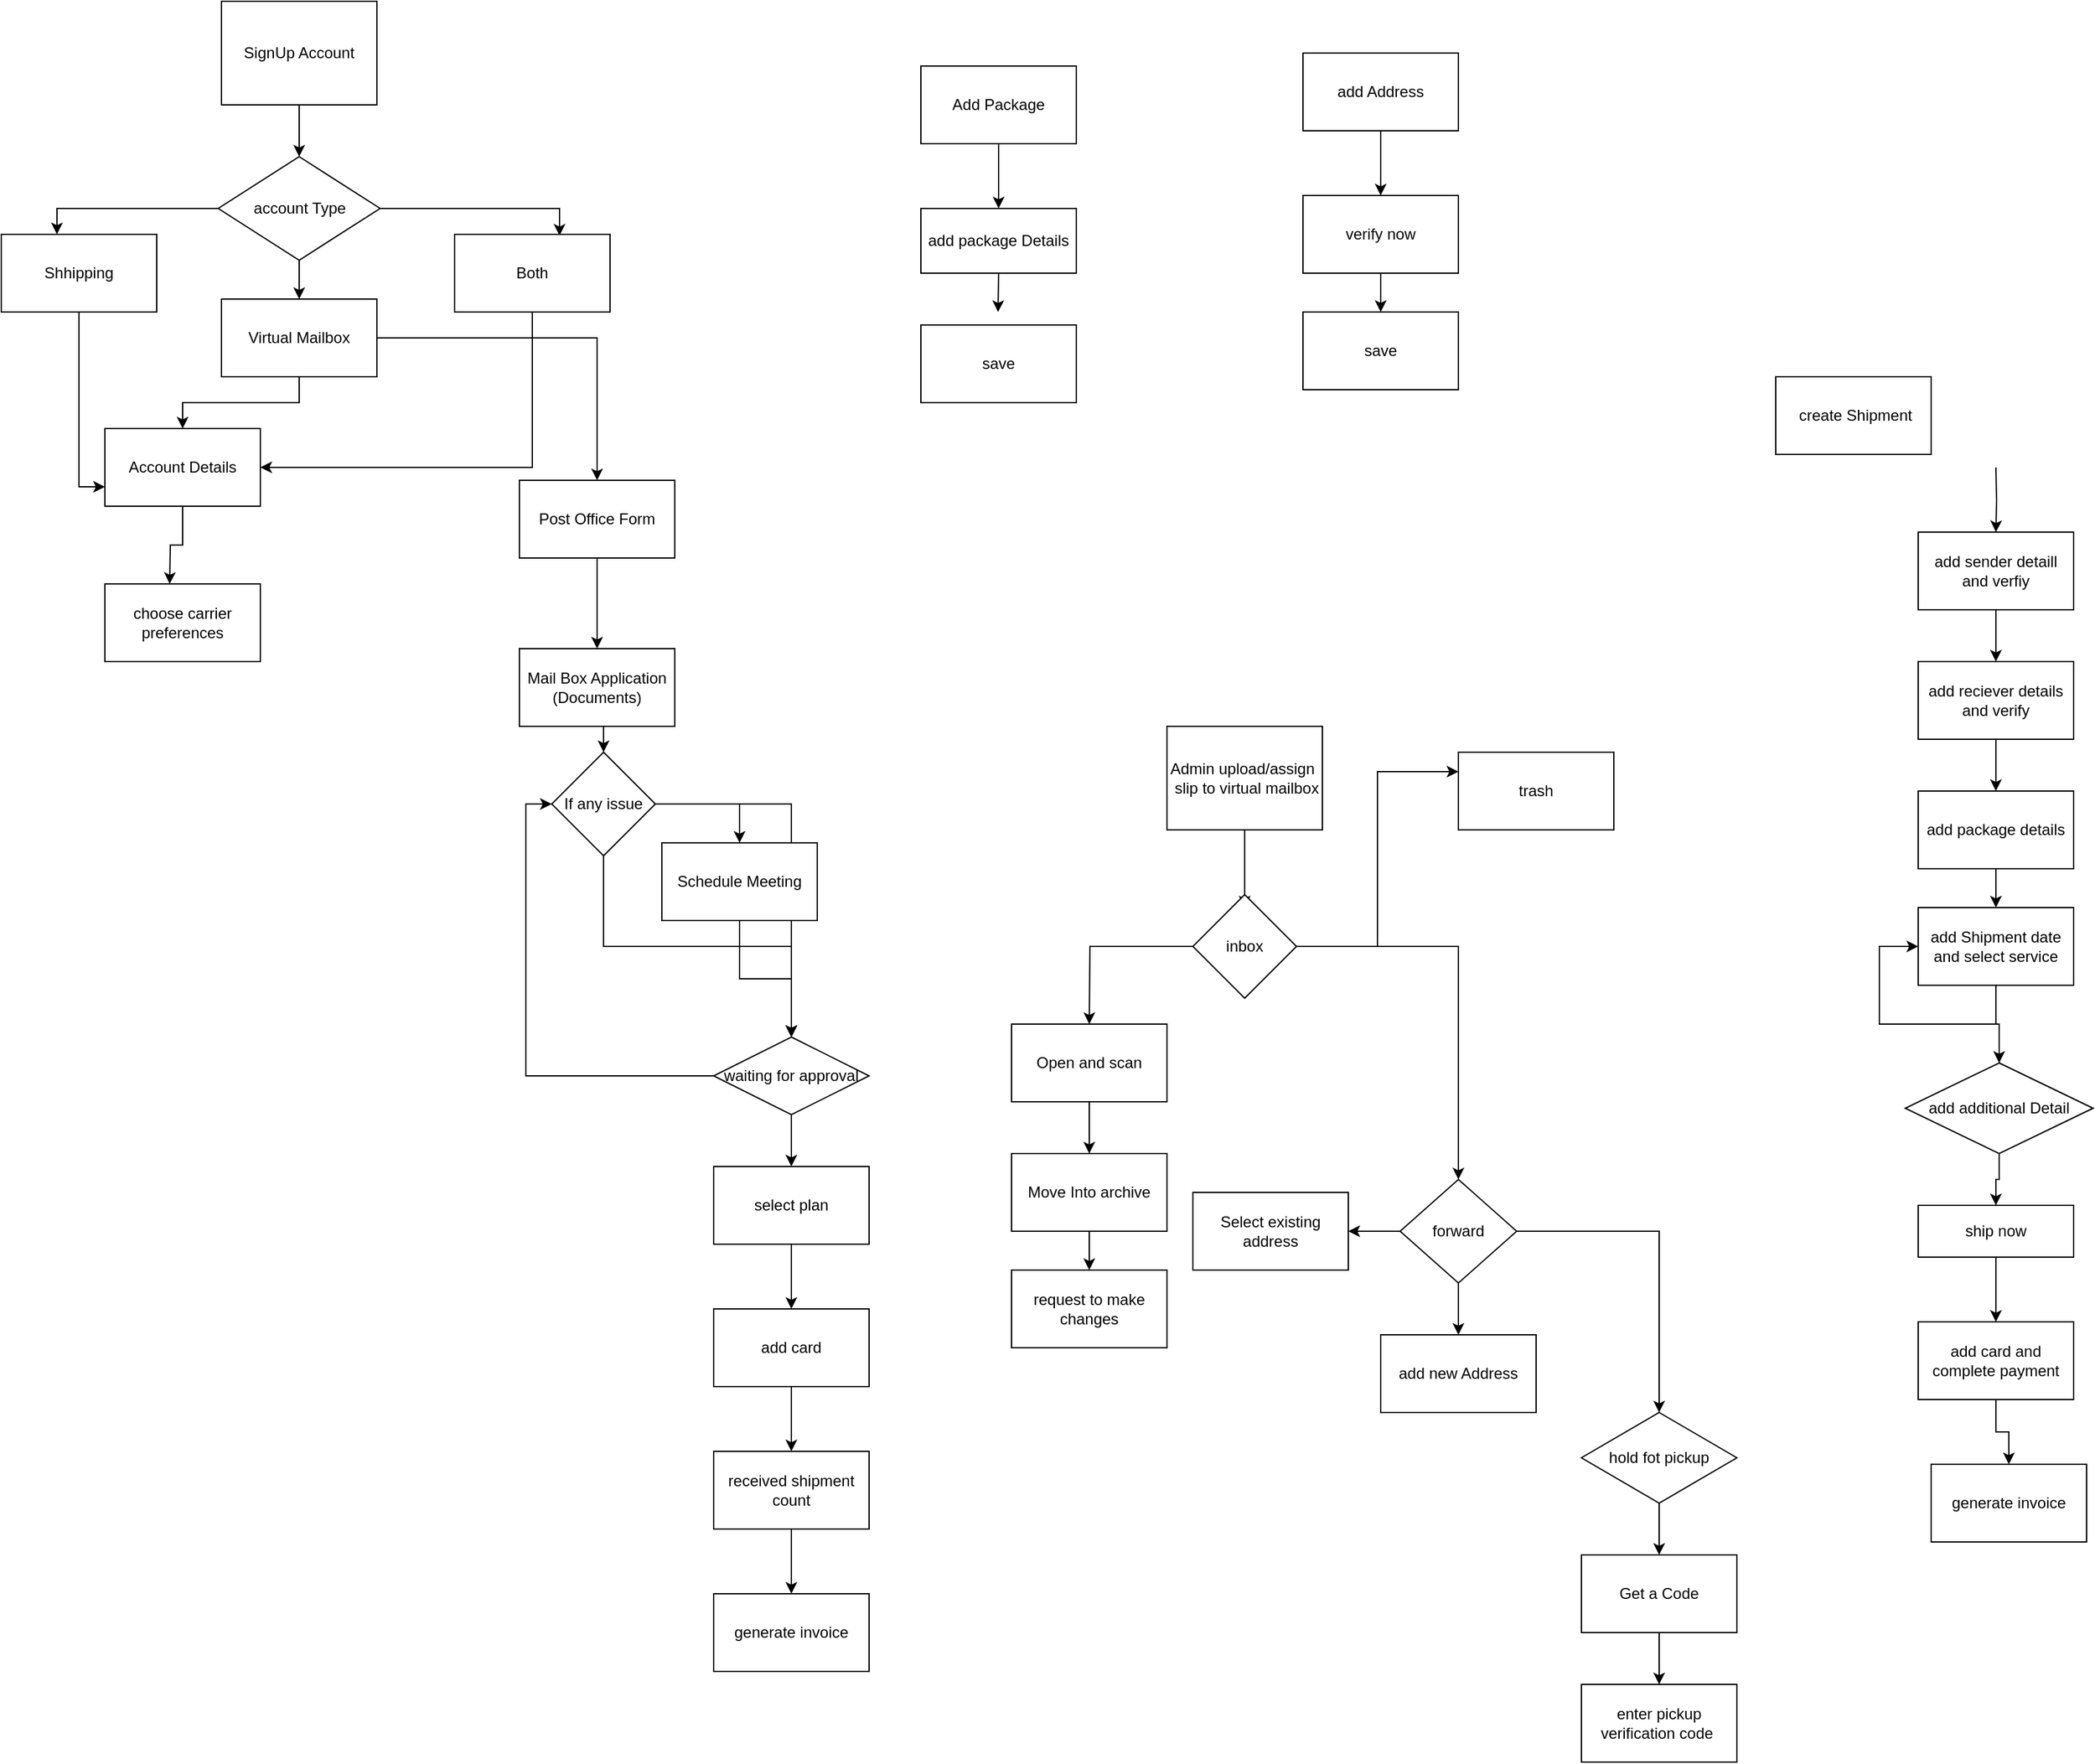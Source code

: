 <mxfile version="20.7.4" type="github">
  <diagram id="sW-k5IwQaTGZ5rN8S6sj" name="Page-1">
    <mxGraphModel dx="1434" dy="800" grid="1" gridSize="10" guides="1" tooltips="1" connect="1" arrows="1" fold="1" page="1" pageScale="1" pageWidth="1169" pageHeight="1654" math="0" shadow="0">
      <root>
        <mxCell id="0" />
        <mxCell id="1" parent="0" />
        <mxCell id="n_x6KbK1YoN0Yti5vFHE-8" style="edgeStyle=orthogonalEdgeStyle;rounded=0;orthogonalLoop=1;jettySize=auto;html=1;exitX=0.5;exitY=1;exitDx=0;exitDy=0;entryX=0.5;entryY=0;entryDx=0;entryDy=0;" parent="1" source="n_x6KbK1YoN0Yti5vFHE-1" target="n_x6KbK1YoN0Yti5vFHE-2" edge="1">
          <mxGeometry relative="1" as="geometry" />
        </mxCell>
        <mxCell id="n_x6KbK1YoN0Yti5vFHE-1" value="SignUp Account" style="rounded=0;whiteSpace=wrap;html=1;" parent="1" vertex="1">
          <mxGeometry x="290" y="10" width="120" height="80" as="geometry" />
        </mxCell>
        <mxCell id="n_x6KbK1YoN0Yti5vFHE-12" style="edgeStyle=orthogonalEdgeStyle;rounded=0;orthogonalLoop=1;jettySize=auto;html=1;exitX=0;exitY=0.5;exitDx=0;exitDy=0;entryX=0.358;entryY=0;entryDx=0;entryDy=0;entryPerimeter=0;" parent="1" source="n_x6KbK1YoN0Yti5vFHE-2" target="n_x6KbK1YoN0Yti5vFHE-9" edge="1">
          <mxGeometry relative="1" as="geometry">
            <mxPoint x="120" y="200" as="targetPoint" />
          </mxGeometry>
        </mxCell>
        <mxCell id="n_x6KbK1YoN0Yti5vFHE-14" style="edgeStyle=orthogonalEdgeStyle;rounded=0;orthogonalLoop=1;jettySize=auto;html=1;exitX=0.5;exitY=1;exitDx=0;exitDy=0;entryX=0.5;entryY=0;entryDx=0;entryDy=0;" parent="1" source="n_x6KbK1YoN0Yti5vFHE-2" target="n_x6KbK1YoN0Yti5vFHE-10" edge="1">
          <mxGeometry relative="1" as="geometry" />
        </mxCell>
        <mxCell id="n_x6KbK1YoN0Yti5vFHE-15" style="edgeStyle=orthogonalEdgeStyle;rounded=0;orthogonalLoop=1;jettySize=auto;html=1;exitX=1;exitY=0.5;exitDx=0;exitDy=0;entryX=0.675;entryY=0.017;entryDx=0;entryDy=0;entryPerimeter=0;" parent="1" source="n_x6KbK1YoN0Yti5vFHE-2" target="n_x6KbK1YoN0Yti5vFHE-11" edge="1">
          <mxGeometry relative="1" as="geometry" />
        </mxCell>
        <mxCell id="n_x6KbK1YoN0Yti5vFHE-2" value="account Type&lt;br&gt;" style="rhombus;whiteSpace=wrap;html=1;" parent="1" vertex="1">
          <mxGeometry x="287.5" y="130" width="125" height="80" as="geometry" />
        </mxCell>
        <mxCell id="n_x6KbK1YoN0Yti5vFHE-18" style="edgeStyle=orthogonalEdgeStyle;rounded=0;orthogonalLoop=1;jettySize=auto;html=1;entryX=0;entryY=0.75;entryDx=0;entryDy=0;" parent="1" source="n_x6KbK1YoN0Yti5vFHE-9" target="n_x6KbK1YoN0Yti5vFHE-17" edge="1">
          <mxGeometry relative="1" as="geometry" />
        </mxCell>
        <mxCell id="n_x6KbK1YoN0Yti5vFHE-9" value="Shhipping" style="rounded=0;whiteSpace=wrap;html=1;" parent="1" vertex="1">
          <mxGeometry x="120" y="190" width="120" height="60" as="geometry" />
        </mxCell>
        <mxCell id="n_x6KbK1YoN0Yti5vFHE-19" style="edgeStyle=orthogonalEdgeStyle;rounded=0;orthogonalLoop=1;jettySize=auto;html=1;exitX=0.5;exitY=1;exitDx=0;exitDy=0;entryX=0.5;entryY=0;entryDx=0;entryDy=0;" parent="1" source="n_x6KbK1YoN0Yti5vFHE-10" target="n_x6KbK1YoN0Yti5vFHE-17" edge="1">
          <mxGeometry relative="1" as="geometry" />
        </mxCell>
        <mxCell id="cfl4rptSdVp8EchHqUEe-3" style="edgeStyle=orthogonalEdgeStyle;rounded=0;orthogonalLoop=1;jettySize=auto;html=1;" parent="1" source="n_x6KbK1YoN0Yti5vFHE-10" target="cfl4rptSdVp8EchHqUEe-1" edge="1">
          <mxGeometry relative="1" as="geometry" />
        </mxCell>
        <mxCell id="n_x6KbK1YoN0Yti5vFHE-10" value="Virtual Mailbox" style="rounded=0;whiteSpace=wrap;html=1;" parent="1" vertex="1">
          <mxGeometry x="290" y="240" width="120" height="60" as="geometry" />
        </mxCell>
        <mxCell id="n_x6KbK1YoN0Yti5vFHE-20" style="edgeStyle=orthogonalEdgeStyle;rounded=0;orthogonalLoop=1;jettySize=auto;html=1;exitX=0.5;exitY=1;exitDx=0;exitDy=0;entryX=1;entryY=0.5;entryDx=0;entryDy=0;" parent="1" source="n_x6KbK1YoN0Yti5vFHE-11" target="n_x6KbK1YoN0Yti5vFHE-17" edge="1">
          <mxGeometry relative="1" as="geometry" />
        </mxCell>
        <mxCell id="n_x6KbK1YoN0Yti5vFHE-11" value="Both" style="rounded=0;whiteSpace=wrap;html=1;" parent="1" vertex="1">
          <mxGeometry x="470" y="190" width="120" height="60" as="geometry" />
        </mxCell>
        <mxCell id="I_9H3etlu-zK3Efqb3r3-34" style="edgeStyle=orthogonalEdgeStyle;rounded=0;orthogonalLoop=1;jettySize=auto;html=1;exitX=0.5;exitY=1;exitDx=0;exitDy=0;" parent="1" source="n_x6KbK1YoN0Yti5vFHE-17" edge="1">
          <mxGeometry relative="1" as="geometry">
            <mxPoint x="250" y="460" as="targetPoint" />
          </mxGeometry>
        </mxCell>
        <mxCell id="n_x6KbK1YoN0Yti5vFHE-17" value="Account Details" style="rounded=0;whiteSpace=wrap;html=1;" parent="1" vertex="1">
          <mxGeometry x="200" y="340" width="120" height="60" as="geometry" />
        </mxCell>
        <mxCell id="cfl4rptSdVp8EchHqUEe-7" style="edgeStyle=orthogonalEdgeStyle;rounded=0;orthogonalLoop=1;jettySize=auto;html=1;exitX=0.5;exitY=1;exitDx=0;exitDy=0;entryX=0.5;entryY=0;entryDx=0;entryDy=0;" parent="1" source="cfl4rptSdVp8EchHqUEe-1" target="cfl4rptSdVp8EchHqUEe-6" edge="1">
          <mxGeometry relative="1" as="geometry" />
        </mxCell>
        <mxCell id="cfl4rptSdVp8EchHqUEe-1" value="Post Office Form" style="rounded=0;whiteSpace=wrap;html=1;" parent="1" vertex="1">
          <mxGeometry x="520" y="380" width="120" height="60" as="geometry" />
        </mxCell>
        <mxCell id="cfl4rptSdVp8EchHqUEe-9" style="edgeStyle=orthogonalEdgeStyle;rounded=0;orthogonalLoop=1;jettySize=auto;html=1;exitX=0.5;exitY=1;exitDx=0;exitDy=0;entryX=0.5;entryY=0;entryDx=0;entryDy=0;" parent="1" source="cfl4rptSdVp8EchHqUEe-6" target="cfl4rptSdVp8EchHqUEe-8" edge="1">
          <mxGeometry relative="1" as="geometry" />
        </mxCell>
        <mxCell id="cfl4rptSdVp8EchHqUEe-6" value="Mail Box Application&lt;br&gt;(Documents)" style="rounded=0;whiteSpace=wrap;html=1;" parent="1" vertex="1">
          <mxGeometry x="520" y="510" width="120" height="60" as="geometry" />
        </mxCell>
        <mxCell id="cfl4rptSdVp8EchHqUEe-11" style="edgeStyle=orthogonalEdgeStyle;rounded=0;orthogonalLoop=1;jettySize=auto;html=1;entryX=0.5;entryY=0;entryDx=0;entryDy=0;" parent="1" source="cfl4rptSdVp8EchHqUEe-8" target="cfl4rptSdVp8EchHqUEe-10" edge="1">
          <mxGeometry relative="1" as="geometry" />
        </mxCell>
        <mxCell id="cfl4rptSdVp8EchHqUEe-13" style="edgeStyle=orthogonalEdgeStyle;rounded=0;orthogonalLoop=1;jettySize=auto;html=1;entryX=0.5;entryY=0;entryDx=0;entryDy=0;" parent="1" source="cfl4rptSdVp8EchHqUEe-8" target="cfl4rptSdVp8EchHqUEe-17" edge="1">
          <mxGeometry relative="1" as="geometry">
            <mxPoint x="560" y="750" as="targetPoint" />
          </mxGeometry>
        </mxCell>
        <mxCell id="cfl4rptSdVp8EchHqUEe-21" style="edgeStyle=orthogonalEdgeStyle;rounded=0;orthogonalLoop=1;jettySize=auto;html=1;exitX=0.5;exitY=1;exitDx=0;exitDy=0;entryX=0.5;entryY=0;entryDx=0;entryDy=0;" parent="1" source="cfl4rptSdVp8EchHqUEe-8" target="cfl4rptSdVp8EchHqUEe-17" edge="1">
          <mxGeometry relative="1" as="geometry" />
        </mxCell>
        <mxCell id="cfl4rptSdVp8EchHqUEe-8" value="If any issue" style="rhombus;whiteSpace=wrap;html=1;" parent="1" vertex="1">
          <mxGeometry x="545" y="590" width="80" height="80" as="geometry" />
        </mxCell>
        <mxCell id="cfl4rptSdVp8EchHqUEe-18" style="edgeStyle=orthogonalEdgeStyle;rounded=0;orthogonalLoop=1;jettySize=auto;html=1;exitX=0.5;exitY=1;exitDx=0;exitDy=0;" parent="1" source="cfl4rptSdVp8EchHqUEe-10" target="cfl4rptSdVp8EchHqUEe-17" edge="1">
          <mxGeometry relative="1" as="geometry" />
        </mxCell>
        <mxCell id="cfl4rptSdVp8EchHqUEe-10" value="Schedule Meeting" style="rounded=0;whiteSpace=wrap;html=1;" parent="1" vertex="1">
          <mxGeometry x="630" y="660" width="120" height="60" as="geometry" />
        </mxCell>
        <mxCell id="cfl4rptSdVp8EchHqUEe-20" style="edgeStyle=orthogonalEdgeStyle;rounded=0;orthogonalLoop=1;jettySize=auto;html=1;entryX=0;entryY=0.5;entryDx=0;entryDy=0;" parent="1" source="cfl4rptSdVp8EchHqUEe-17" target="cfl4rptSdVp8EchHqUEe-8" edge="1">
          <mxGeometry relative="1" as="geometry" />
        </mxCell>
        <mxCell id="cfl4rptSdVp8EchHqUEe-23" style="edgeStyle=orthogonalEdgeStyle;rounded=0;orthogonalLoop=1;jettySize=auto;html=1;entryX=0.5;entryY=0;entryDx=0;entryDy=0;" parent="1" source="cfl4rptSdVp8EchHqUEe-17" target="cfl4rptSdVp8EchHqUEe-22" edge="1">
          <mxGeometry relative="1" as="geometry" />
        </mxCell>
        <mxCell id="cfl4rptSdVp8EchHqUEe-17" value="waiting for approval" style="rhombus;whiteSpace=wrap;html=1;" parent="1" vertex="1">
          <mxGeometry x="670" y="810" width="120" height="60" as="geometry" />
        </mxCell>
        <mxCell id="cfl4rptSdVp8EchHqUEe-25" style="edgeStyle=orthogonalEdgeStyle;rounded=0;orthogonalLoop=1;jettySize=auto;html=1;exitX=0.5;exitY=1;exitDx=0;exitDy=0;entryX=0.5;entryY=0;entryDx=0;entryDy=0;" parent="1" source="cfl4rptSdVp8EchHqUEe-22" target="cfl4rptSdVp8EchHqUEe-24" edge="1">
          <mxGeometry relative="1" as="geometry" />
        </mxCell>
        <mxCell id="cfl4rptSdVp8EchHqUEe-22" value="select plan" style="rounded=0;whiteSpace=wrap;html=1;" parent="1" vertex="1">
          <mxGeometry x="670" y="910" width="120" height="60" as="geometry" />
        </mxCell>
        <mxCell id="cfl4rptSdVp8EchHqUEe-27" style="edgeStyle=orthogonalEdgeStyle;rounded=0;orthogonalLoop=1;jettySize=auto;html=1;exitX=0.5;exitY=1;exitDx=0;exitDy=0;" parent="1" source="cfl4rptSdVp8EchHqUEe-24" target="cfl4rptSdVp8EchHqUEe-26" edge="1">
          <mxGeometry relative="1" as="geometry" />
        </mxCell>
        <mxCell id="cfl4rptSdVp8EchHqUEe-24" value="add card" style="rounded=0;whiteSpace=wrap;html=1;" parent="1" vertex="1">
          <mxGeometry x="670" y="1020" width="120" height="60" as="geometry" />
        </mxCell>
        <mxCell id="I_9H3etlu-zK3Efqb3r3-5" style="edgeStyle=orthogonalEdgeStyle;rounded=0;orthogonalLoop=1;jettySize=auto;html=1;exitX=0.5;exitY=1;exitDx=0;exitDy=0;entryX=0.5;entryY=0;entryDx=0;entryDy=0;" parent="1" source="cfl4rptSdVp8EchHqUEe-26" target="I_9H3etlu-zK3Efqb3r3-4" edge="1">
          <mxGeometry relative="1" as="geometry" />
        </mxCell>
        <mxCell id="cfl4rptSdVp8EchHqUEe-26" value="received shipment count" style="rounded=0;whiteSpace=wrap;html=1;" parent="1" vertex="1">
          <mxGeometry x="670" y="1130" width="120" height="60" as="geometry" />
        </mxCell>
        <mxCell id="cfl4rptSdVp8EchHqUEe-30" style="edgeStyle=orthogonalEdgeStyle;rounded=0;orthogonalLoop=1;jettySize=auto;html=1;exitX=0.5;exitY=1;exitDx=0;exitDy=0;entryX=0.5;entryY=0;entryDx=0;entryDy=0;" parent="1" target="cfl4rptSdVp8EchHqUEe-29" edge="1">
          <mxGeometry relative="1" as="geometry">
            <mxPoint x="1660" y="370" as="sourcePoint" />
          </mxGeometry>
        </mxCell>
        <mxCell id="cfl4rptSdVp8EchHqUEe-28" value="&amp;nbsp;create Shipment&lt;br&gt;" style="rounded=0;whiteSpace=wrap;html=1;" parent="1" vertex="1">
          <mxGeometry x="1490" y="300" width="120" height="60" as="geometry" />
        </mxCell>
        <mxCell id="cfl4rptSdVp8EchHqUEe-32" style="edgeStyle=orthogonalEdgeStyle;rounded=0;orthogonalLoop=1;jettySize=auto;html=1;exitX=0.5;exitY=1;exitDx=0;exitDy=0;" parent="1" source="cfl4rptSdVp8EchHqUEe-29" target="cfl4rptSdVp8EchHqUEe-31" edge="1">
          <mxGeometry relative="1" as="geometry" />
        </mxCell>
        <mxCell id="cfl4rptSdVp8EchHqUEe-29" value="add sender detaill and verfiy" style="rounded=0;whiteSpace=wrap;html=1;" parent="1" vertex="1">
          <mxGeometry x="1600" y="420" width="120" height="60" as="geometry" />
        </mxCell>
        <mxCell id="cfl4rptSdVp8EchHqUEe-35" style="edgeStyle=orthogonalEdgeStyle;rounded=0;orthogonalLoop=1;jettySize=auto;html=1;exitX=0.5;exitY=1;exitDx=0;exitDy=0;entryX=0.5;entryY=0;entryDx=0;entryDy=0;" parent="1" source="cfl4rptSdVp8EchHqUEe-31" target="cfl4rptSdVp8EchHqUEe-34" edge="1">
          <mxGeometry relative="1" as="geometry" />
        </mxCell>
        <mxCell id="cfl4rptSdVp8EchHqUEe-31" value="add reciever details and verify" style="rounded=0;whiteSpace=wrap;html=1;" parent="1" vertex="1">
          <mxGeometry x="1600" y="520" width="120" height="60" as="geometry" />
        </mxCell>
        <mxCell id="cfl4rptSdVp8EchHqUEe-38" style="edgeStyle=orthogonalEdgeStyle;rounded=0;orthogonalLoop=1;jettySize=auto;html=1;exitX=0.5;exitY=1;exitDx=0;exitDy=0;" parent="1" source="cfl4rptSdVp8EchHqUEe-34" target="cfl4rptSdVp8EchHqUEe-37" edge="1">
          <mxGeometry relative="1" as="geometry" />
        </mxCell>
        <mxCell id="cfl4rptSdVp8EchHqUEe-34" value="add package details" style="rounded=0;whiteSpace=wrap;html=1;" parent="1" vertex="1">
          <mxGeometry x="1600" y="620" width="120" height="60" as="geometry" />
        </mxCell>
        <mxCell id="cfl4rptSdVp8EchHqUEe-41" style="edgeStyle=orthogonalEdgeStyle;rounded=0;orthogonalLoop=1;jettySize=auto;html=1;exitX=0.5;exitY=1;exitDx=0;exitDy=0;entryX=0.5;entryY=0;entryDx=0;entryDy=0;" parent="1" source="cfl4rptSdVp8EchHqUEe-37" target="cfl4rptSdVp8EchHqUEe-40" edge="1">
          <mxGeometry relative="1" as="geometry" />
        </mxCell>
        <mxCell id="cfl4rptSdVp8EchHqUEe-37" value="add Shipment date and select service" style="rounded=0;whiteSpace=wrap;html=1;" parent="1" vertex="1">
          <mxGeometry x="1600" y="710" width="120" height="60" as="geometry" />
        </mxCell>
        <mxCell id="cfl4rptSdVp8EchHqUEe-43" style="edgeStyle=orthogonalEdgeStyle;rounded=0;orthogonalLoop=1;jettySize=auto;html=1;entryX=0;entryY=0.5;entryDx=0;entryDy=0;" parent="1" source="cfl4rptSdVp8EchHqUEe-40" target="cfl4rptSdVp8EchHqUEe-37" edge="1">
          <mxGeometry relative="1" as="geometry" />
        </mxCell>
        <mxCell id="cfl4rptSdVp8EchHqUEe-47" style="edgeStyle=orthogonalEdgeStyle;rounded=0;orthogonalLoop=1;jettySize=auto;html=1;" parent="1" source="cfl4rptSdVp8EchHqUEe-40" target="cfl4rptSdVp8EchHqUEe-45" edge="1">
          <mxGeometry relative="1" as="geometry" />
        </mxCell>
        <mxCell id="cfl4rptSdVp8EchHqUEe-40" value="add additional Detail" style="rhombus;whiteSpace=wrap;html=1;" parent="1" vertex="1">
          <mxGeometry x="1590" y="830" width="145" height="70" as="geometry" />
        </mxCell>
        <mxCell id="I_9H3etlu-zK3Efqb3r3-1" style="edgeStyle=orthogonalEdgeStyle;rounded=0;orthogonalLoop=1;jettySize=auto;html=1;entryX=0.5;entryY=0;entryDx=0;entryDy=0;" parent="1" source="cfl4rptSdVp8EchHqUEe-45" target="cfl4rptSdVp8EchHqUEe-48" edge="1">
          <mxGeometry relative="1" as="geometry" />
        </mxCell>
        <mxCell id="cfl4rptSdVp8EchHqUEe-45" value="ship now&lt;br&gt;" style="rounded=0;whiteSpace=wrap;html=1;" parent="1" vertex="1">
          <mxGeometry x="1600" y="940" width="120" height="40" as="geometry" />
        </mxCell>
        <mxCell id="I_9H3etlu-zK3Efqb3r3-3" style="edgeStyle=orthogonalEdgeStyle;rounded=0;orthogonalLoop=1;jettySize=auto;html=1;" parent="1" source="cfl4rptSdVp8EchHqUEe-48" target="I_9H3etlu-zK3Efqb3r3-2" edge="1">
          <mxGeometry relative="1" as="geometry" />
        </mxCell>
        <mxCell id="cfl4rptSdVp8EchHqUEe-48" value="add card and complete payment&lt;br&gt;" style="rounded=0;whiteSpace=wrap;html=1;" parent="1" vertex="1">
          <mxGeometry x="1600" y="1030" width="120" height="60" as="geometry" />
        </mxCell>
        <mxCell id="I_9H3etlu-zK3Efqb3r3-2" value="generate invoice" style="rounded=0;whiteSpace=wrap;html=1;" parent="1" vertex="1">
          <mxGeometry x="1610" y="1140" width="120" height="60" as="geometry" />
        </mxCell>
        <mxCell id="I_9H3etlu-zK3Efqb3r3-4" value="generate invoice" style="rounded=0;whiteSpace=wrap;html=1;" parent="1" vertex="1">
          <mxGeometry x="670" y="1240" width="120" height="60" as="geometry" />
        </mxCell>
        <mxCell id="I_9H3etlu-zK3Efqb3r3-6" style="edgeStyle=orthogonalEdgeStyle;rounded=0;orthogonalLoop=1;jettySize=auto;html=1;exitX=0.5;exitY=1;exitDx=0;exitDy=0;entryX=0.5;entryY=0;entryDx=0;entryDy=0;" parent="1" source="I_9H3etlu-zK3Efqb3r3-7" target="I_9H3etlu-zK3Efqb3r3-9" edge="1">
          <mxGeometry relative="1" as="geometry" />
        </mxCell>
        <mxCell id="I_9H3etlu-zK3Efqb3r3-7" value="add Address" style="rounded=0;whiteSpace=wrap;html=1;" parent="1" vertex="1">
          <mxGeometry x="1125" y="50" width="120" height="60" as="geometry" />
        </mxCell>
        <mxCell id="I_9H3etlu-zK3Efqb3r3-33" style="edgeStyle=orthogonalEdgeStyle;rounded=0;orthogonalLoop=1;jettySize=auto;html=1;entryX=0.5;entryY=0;entryDx=0;entryDy=0;" parent="1" source="I_9H3etlu-zK3Efqb3r3-9" target="I_9H3etlu-zK3Efqb3r3-32" edge="1">
          <mxGeometry relative="1" as="geometry" />
        </mxCell>
        <mxCell id="I_9H3etlu-zK3Efqb3r3-9" value="verify now" style="rounded=0;whiteSpace=wrap;html=1;" parent="1" vertex="1">
          <mxGeometry x="1125" y="160" width="120" height="60" as="geometry" />
        </mxCell>
        <mxCell id="I_9H3etlu-zK3Efqb3r3-25" style="edgeStyle=orthogonalEdgeStyle;rounded=0;orthogonalLoop=1;jettySize=auto;html=1;" parent="1" source="I_9H3etlu-zK3Efqb3r3-23" target="I_9H3etlu-zK3Efqb3r3-24" edge="1">
          <mxGeometry relative="1" as="geometry" />
        </mxCell>
        <mxCell id="I_9H3etlu-zK3Efqb3r3-23" value="Add Package" style="whiteSpace=wrap;html=1;" parent="1" vertex="1">
          <mxGeometry x="830" y="60" width="120" height="60" as="geometry" />
        </mxCell>
        <mxCell id="I_9H3etlu-zK3Efqb3r3-31" style="edgeStyle=orthogonalEdgeStyle;rounded=0;orthogonalLoop=1;jettySize=auto;html=1;exitX=0.5;exitY=1;exitDx=0;exitDy=0;" parent="1" source="I_9H3etlu-zK3Efqb3r3-24" edge="1">
          <mxGeometry relative="1" as="geometry">
            <mxPoint x="889.571" y="250" as="targetPoint" />
          </mxGeometry>
        </mxCell>
        <mxCell id="I_9H3etlu-zK3Efqb3r3-24" value="add package Details" style="whiteSpace=wrap;html=1;" parent="1" vertex="1">
          <mxGeometry x="830" y="170" width="120" height="50" as="geometry" />
        </mxCell>
        <mxCell id="I_9H3etlu-zK3Efqb3r3-28" style="edgeStyle=orthogonalEdgeStyle;rounded=0;orthogonalLoop=1;jettySize=auto;html=1;entryX=0.5;entryY=0;entryDx=0;entryDy=0;" parent="1" source="I_9H3etlu-zK3Efqb3r3-26" edge="1">
          <mxGeometry relative="1" as="geometry">
            <mxPoint x="1080" y="710" as="targetPoint" />
          </mxGeometry>
        </mxCell>
        <mxCell id="I_9H3etlu-zK3Efqb3r3-26" value="Admin upload/assign&amp;nbsp;&lt;br&gt;&amp;nbsp;slip to virtual mailbox" style="whiteSpace=wrap;html=1;" parent="1" vertex="1">
          <mxGeometry x="1020" y="570" width="120" height="80" as="geometry" />
        </mxCell>
        <mxCell id="I_9H3etlu-zK3Efqb3r3-42" style="edgeStyle=orthogonalEdgeStyle;rounded=0;orthogonalLoop=1;jettySize=auto;html=1;exitX=1;exitY=0.5;exitDx=0;exitDy=0;entryX=0;entryY=0.25;entryDx=0;entryDy=0;" parent="1" source="I_9H3etlu-zK3Efqb3r3-29" target="I_9H3etlu-zK3Efqb3r3-41" edge="1">
          <mxGeometry relative="1" as="geometry" />
        </mxCell>
        <mxCell id="I_9H3etlu-zK3Efqb3r3-52" value="" style="edgeStyle=orthogonalEdgeStyle;rounded=0;orthogonalLoop=1;jettySize=auto;html=1;" parent="1" source="I_9H3etlu-zK3Efqb3r3-29" edge="1">
          <mxGeometry relative="1" as="geometry">
            <mxPoint x="960.0" y="800" as="targetPoint" />
          </mxGeometry>
        </mxCell>
        <mxCell id="I_9H3etlu-zK3Efqb3r3-53" style="edgeStyle=orthogonalEdgeStyle;rounded=0;orthogonalLoop=1;jettySize=auto;html=1;" parent="1" source="I_9H3etlu-zK3Efqb3r3-29" target="I_9H3etlu-zK3Efqb3r3-43" edge="1">
          <mxGeometry relative="1" as="geometry" />
        </mxCell>
        <mxCell id="I_9H3etlu-zK3Efqb3r3-29" value="inbox" style="rhombus;whiteSpace=wrap;html=1;" parent="1" vertex="1">
          <mxGeometry x="1040" y="700" width="80" height="80" as="geometry" />
        </mxCell>
        <mxCell id="I_9H3etlu-zK3Efqb3r3-30" value="save&lt;br&gt;" style="whiteSpace=wrap;html=1;" parent="1" vertex="1">
          <mxGeometry x="830" y="260" width="120" height="60" as="geometry" />
        </mxCell>
        <mxCell id="I_9H3etlu-zK3Efqb3r3-32" value="save&lt;br&gt;" style="whiteSpace=wrap;html=1;" parent="1" vertex="1">
          <mxGeometry x="1125" y="250" width="120" height="60" as="geometry" />
        </mxCell>
        <mxCell id="I_9H3etlu-zK3Efqb3r3-35" value="choose carrier preferences" style="rounded=0;whiteSpace=wrap;html=1;" parent="1" vertex="1">
          <mxGeometry x="200" y="460" width="120" height="60" as="geometry" />
        </mxCell>
        <mxCell id="9S0eUUzIp_0I8Bharcj8-2" style="edgeStyle=orthogonalEdgeStyle;rounded=0;orthogonalLoop=1;jettySize=auto;html=1;exitX=0.5;exitY=1;exitDx=0;exitDy=0;" edge="1" parent="1" source="I_9H3etlu-zK3Efqb3r3-37" target="9S0eUUzIp_0I8Bharcj8-1">
          <mxGeometry relative="1" as="geometry" />
        </mxCell>
        <mxCell id="I_9H3etlu-zK3Efqb3r3-37" value="Open and scan" style="rounded=0;whiteSpace=wrap;html=1;" parent="1" vertex="1">
          <mxGeometry x="900" y="800" width="120" height="60" as="geometry" />
        </mxCell>
        <mxCell id="I_9H3etlu-zK3Efqb3r3-41" value="trash&lt;br&gt;" style="whiteSpace=wrap;html=1;" parent="1" vertex="1">
          <mxGeometry x="1245" y="590" width="120" height="60" as="geometry" />
        </mxCell>
        <mxCell id="I_9H3etlu-zK3Efqb3r3-48" style="edgeStyle=orthogonalEdgeStyle;rounded=0;orthogonalLoop=1;jettySize=auto;html=1;" parent="1" source="I_9H3etlu-zK3Efqb3r3-43" target="I_9H3etlu-zK3Efqb3r3-47" edge="1">
          <mxGeometry relative="1" as="geometry" />
        </mxCell>
        <mxCell id="I_9H3etlu-zK3Efqb3r3-55" style="edgeStyle=orthogonalEdgeStyle;rounded=0;orthogonalLoop=1;jettySize=auto;html=1;exitX=1;exitY=0.5;exitDx=0;exitDy=0;entryX=0.5;entryY=0;entryDx=0;entryDy=0;" parent="1" source="I_9H3etlu-zK3Efqb3r3-43" edge="1" target="I_9H3etlu-zK3Efqb3r3-59">
          <mxGeometry relative="1" as="geometry">
            <mxPoint x="1380" y="1080" as="targetPoint" />
          </mxGeometry>
        </mxCell>
        <mxCell id="I_9H3etlu-zK3Efqb3r3-58" style="edgeStyle=orthogonalEdgeStyle;rounded=0;orthogonalLoop=1;jettySize=auto;html=1;entryX=0.5;entryY=0;entryDx=0;entryDy=0;" parent="1" source="I_9H3etlu-zK3Efqb3r3-43" target="I_9H3etlu-zK3Efqb3r3-57" edge="1">
          <mxGeometry relative="1" as="geometry" />
        </mxCell>
        <mxCell id="I_9H3etlu-zK3Efqb3r3-43" value="forward&lt;br&gt;" style="rhombus;whiteSpace=wrap;html=1;" parent="1" vertex="1">
          <mxGeometry x="1200" y="920" width="90" height="80" as="geometry" />
        </mxCell>
        <mxCell id="I_9H3etlu-zK3Efqb3r3-47" value="Select existing address" style="rounded=0;whiteSpace=wrap;html=1;" parent="1" vertex="1">
          <mxGeometry x="1040" y="930" width="120" height="60" as="geometry" />
        </mxCell>
        <mxCell id="I_9H3etlu-zK3Efqb3r3-57" value="add new Address" style="rounded=0;whiteSpace=wrap;html=1;" parent="1" vertex="1">
          <mxGeometry x="1185" y="1040" width="120" height="60" as="geometry" />
        </mxCell>
        <mxCell id="9S0eUUzIp_0I8Bharcj8-6" style="edgeStyle=orthogonalEdgeStyle;rounded=0;orthogonalLoop=1;jettySize=auto;html=1;entryX=0.5;entryY=0;entryDx=0;entryDy=0;startArrow=none;" edge="1" parent="1" source="9S0eUUzIp_0I8Bharcj8-7" target="9S0eUUzIp_0I8Bharcj8-5">
          <mxGeometry relative="1" as="geometry" />
        </mxCell>
        <mxCell id="9S0eUUzIp_0I8Bharcj8-9" style="edgeStyle=orthogonalEdgeStyle;rounded=0;orthogonalLoop=1;jettySize=auto;html=1;exitX=0.5;exitY=1;exitDx=0;exitDy=0;entryX=0.5;entryY=0;entryDx=0;entryDy=0;" edge="1" parent="1" source="I_9H3etlu-zK3Efqb3r3-59" target="9S0eUUzIp_0I8Bharcj8-7">
          <mxGeometry relative="1" as="geometry" />
        </mxCell>
        <mxCell id="I_9H3etlu-zK3Efqb3r3-59" value="hold fot pickup" style="rhombus;whiteSpace=wrap;html=1;" parent="1" vertex="1">
          <mxGeometry x="1340" y="1100" width="120" height="70" as="geometry" />
        </mxCell>
        <mxCell id="9S0eUUzIp_0I8Bharcj8-4" style="edgeStyle=orthogonalEdgeStyle;rounded=0;orthogonalLoop=1;jettySize=auto;html=1;exitX=0.5;exitY=1;exitDx=0;exitDy=0;" edge="1" parent="1" source="9S0eUUzIp_0I8Bharcj8-1" target="9S0eUUzIp_0I8Bharcj8-3">
          <mxGeometry relative="1" as="geometry" />
        </mxCell>
        <mxCell id="9S0eUUzIp_0I8Bharcj8-1" value="Move Into archive" style="rounded=0;whiteSpace=wrap;html=1;" vertex="1" parent="1">
          <mxGeometry x="900" y="900" width="120" height="60" as="geometry" />
        </mxCell>
        <mxCell id="9S0eUUzIp_0I8Bharcj8-3" value="request to make changes&lt;br&gt;" style="rounded=0;whiteSpace=wrap;html=1;" vertex="1" parent="1">
          <mxGeometry x="900" y="990" width="120" height="60" as="geometry" />
        </mxCell>
        <mxCell id="9S0eUUzIp_0I8Bharcj8-5" value="enter pickup verification code&amp;nbsp;" style="rounded=0;whiteSpace=wrap;html=1;" vertex="1" parent="1">
          <mxGeometry x="1340" y="1310" width="120" height="60" as="geometry" />
        </mxCell>
        <mxCell id="9S0eUUzIp_0I8Bharcj8-7" value="Get a Code" style="rounded=0;whiteSpace=wrap;html=1;" vertex="1" parent="1">
          <mxGeometry x="1340" y="1210" width="120" height="60" as="geometry" />
        </mxCell>
      </root>
    </mxGraphModel>
  </diagram>
</mxfile>
